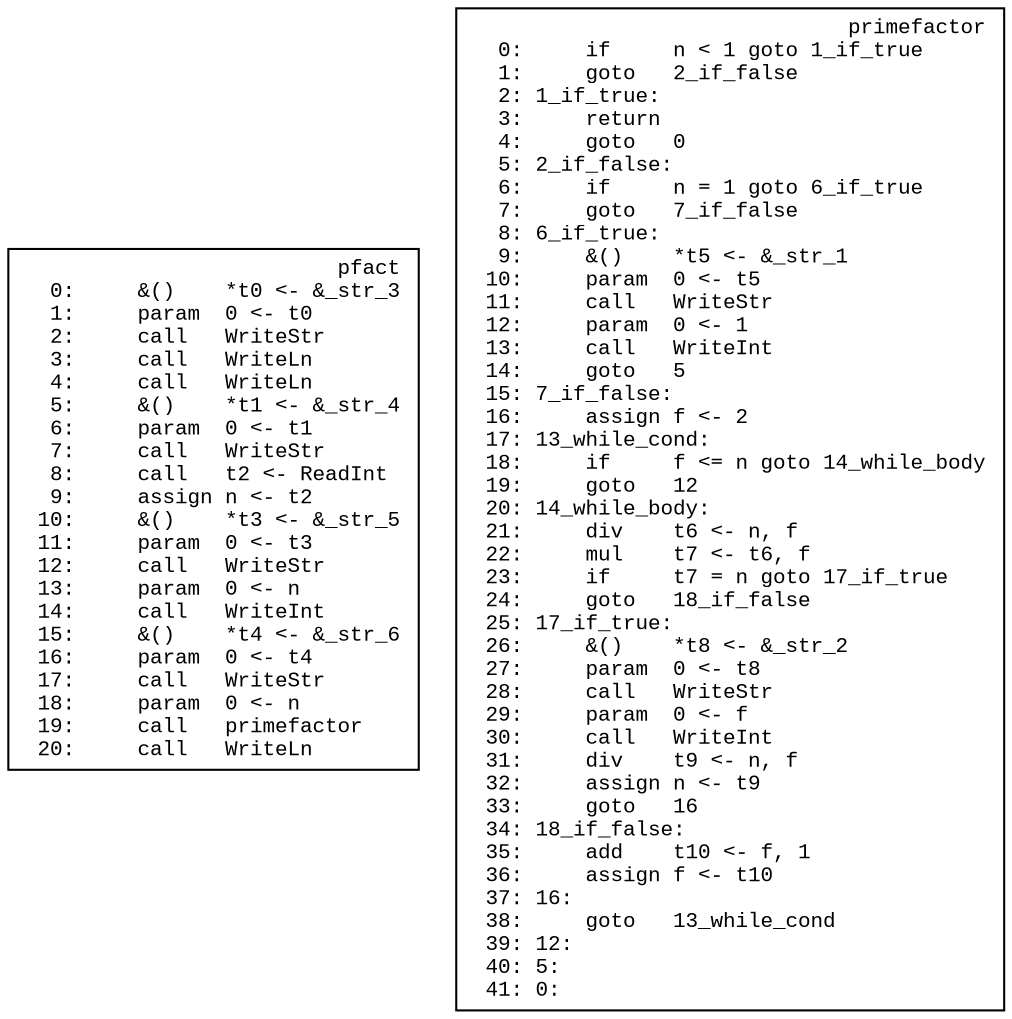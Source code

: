 digraph IR {
  graph [fontname="Times New Roman",fontsize=10];
  node  [fontname="Courier New",fontsize=10];
  edge  [fontname="Times New Roman",fontsize=10];

  // scope 'pfact'
  pfact_cb [label="pfact\r  0:     &()    *t0 <- &_str_3\l  1:     param  0 <- t0\l  2:     call   WriteStr\l  3:     call   WriteLn\l  4:     call   WriteLn\l  5:     &()    *t1 <- &_str_4\l  6:     param  0 <- t1\l  7:     call   WriteStr\l  8:     call   t2 <- ReadInt\l  9:     assign n <- t2\l 10:     &()    *t3 <- &_str_5\l 11:     param  0 <- t3\l 12:     call   WriteStr\l 13:     param  0 <- n\l 14:     call   WriteInt\l 15:     &()    *t4 <- &_str_6\l 16:     param  0 <- t4\l 17:     call   WriteStr\l 18:     param  0 <- n\l 19:     call   primefactor\l 20:     call   WriteLn\l",shape=box]
  // scope 'primefactor'
  primefactor_cb [label="primefactor\r  0:     if     n < 1 goto 1_if_true\l  1:     goto   2_if_false\l  2: 1_if_true:\l  3:     return \l  4:     goto   0\l  5: 2_if_false:\l  6:     if     n = 1 goto 6_if_true\l  7:     goto   7_if_false\l  8: 6_if_true:\l  9:     &()    *t5 <- &_str_1\l 10:     param  0 <- t5\l 11:     call   WriteStr\l 12:     param  0 <- 1\l 13:     call   WriteInt\l 14:     goto   5\l 15: 7_if_false:\l 16:     assign f <- 2\l 17: 13_while_cond:\l 18:     if     f <= n goto 14_while_body\l 19:     goto   12\l 20: 14_while_body:\l 21:     div    t6 <- n, f\l 22:     mul    t7 <- t6, f\l 23:     if     t7 = n goto 17_if_true\l 24:     goto   18_if_false\l 25: 17_if_true:\l 26:     &()    *t8 <- &_str_2\l 27:     param  0 <- t8\l 28:     call   WriteStr\l 29:     param  0 <- f\l 30:     call   WriteInt\l 31:     div    t9 <- n, f\l 32:     assign n <- t9\l 33:     goto   16\l 34: 18_if_false:\l 35:     add    t10 <- f, 1\l 36:     assign f <- t10\l 37: 16:\l 38:     goto   13_while_cond\l 39: 12:\l 40: 5:\l 41: 0:\l",shape=box]
}
